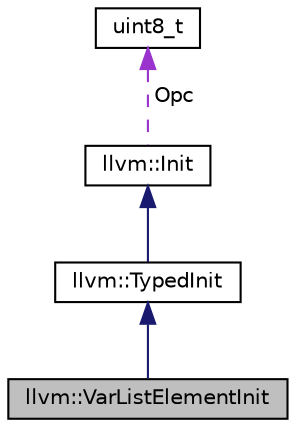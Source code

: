 digraph "llvm::VarListElementInit"
{
 // LATEX_PDF_SIZE
  bgcolor="transparent";
  edge [fontname="Helvetica",fontsize="10",labelfontname="Helvetica",labelfontsize="10"];
  node [fontname="Helvetica",fontsize="10",shape="box"];
  Node1 [label="llvm::VarListElementInit",height=0.2,width=0.4,color="black", fillcolor="grey75", style="filled", fontcolor="black",tooltip="List[4] - Represent access to one element of a var or field."];
  Node2 -> Node1 [dir="back",color="midnightblue",fontsize="10",style="solid",fontname="Helvetica"];
  Node2 [label="llvm::TypedInit",height=0.2,width=0.4,color="black",URL="$classllvm_1_1TypedInit.html",tooltip="This is the common super-class of types that have a specific, explicit, type."];
  Node3 -> Node2 [dir="back",color="midnightblue",fontsize="10",style="solid",fontname="Helvetica"];
  Node3 [label="llvm::Init",height=0.2,width=0.4,color="black",URL="$classllvm_1_1Init.html",tooltip=" "];
  Node4 -> Node3 [dir="back",color="darkorchid3",fontsize="10",style="dashed",label=" Opc" ,fontname="Helvetica"];
  Node4 [label="uint8_t",height=0.2,width=0.4,color="black",tooltip=" "];
}
